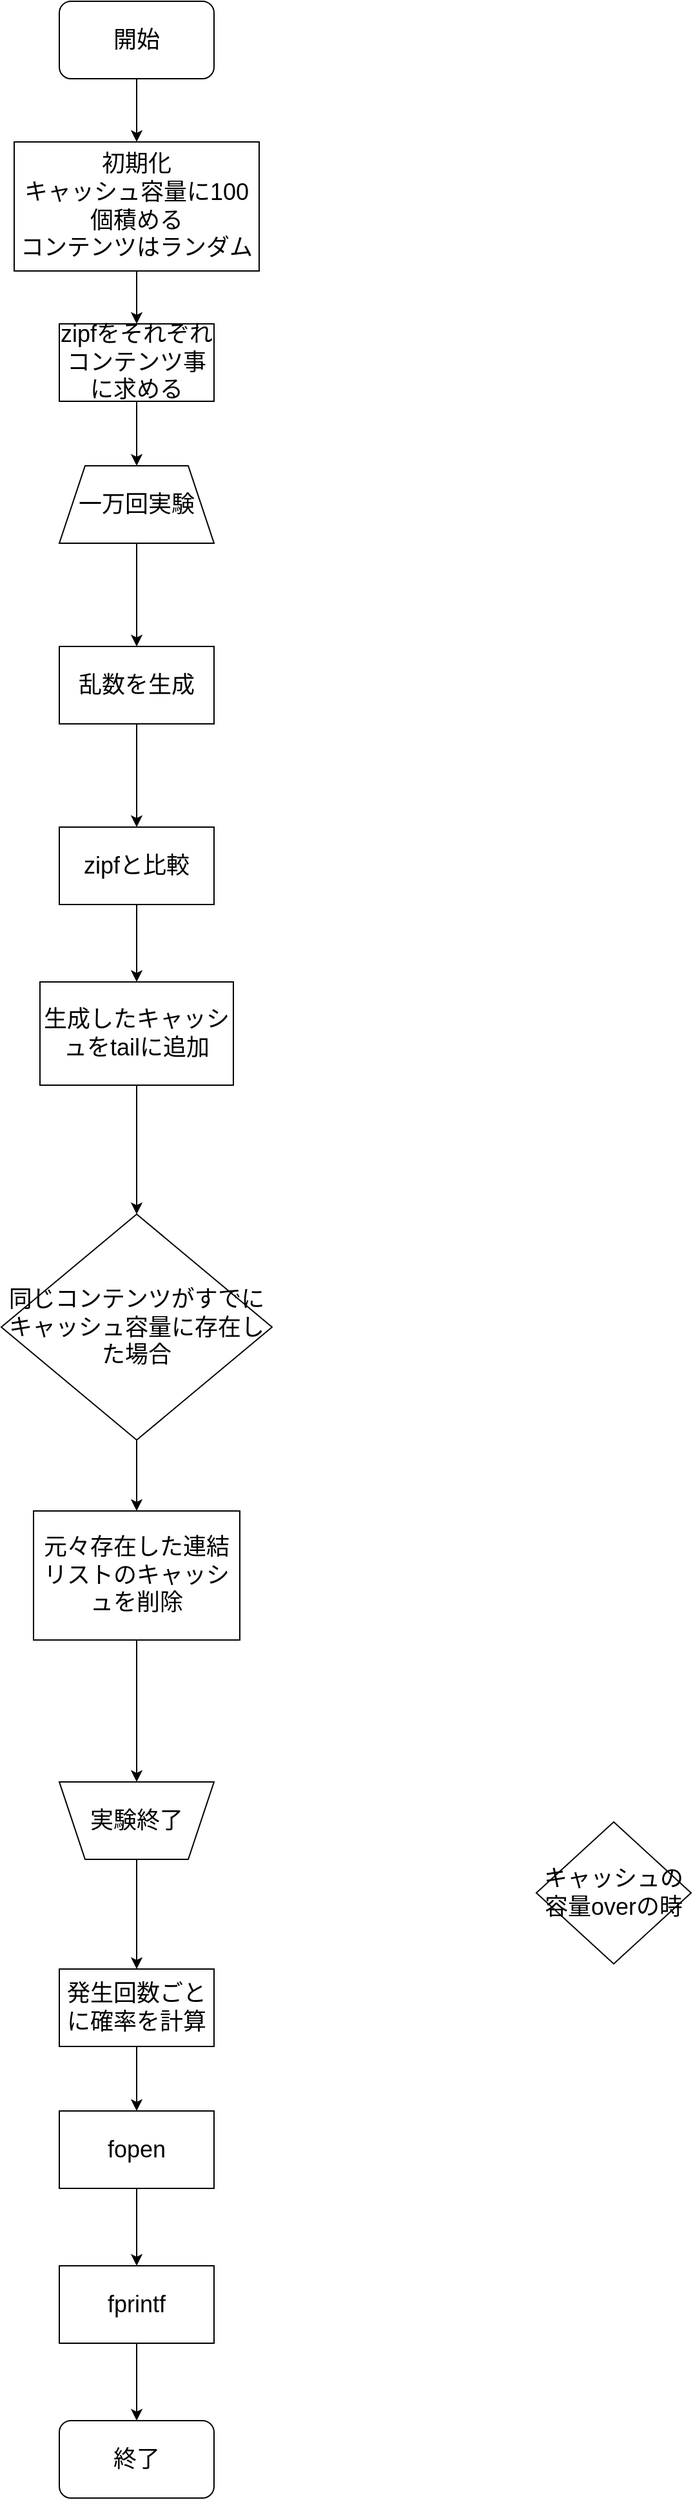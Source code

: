 <mxfile>
    <diagram id="OOjRIk-tJpbBCQ3SPSWM" name="ページ1">
        <mxGraphModel dx="1456" dy="652" grid="1" gridSize="10" guides="1" tooltips="1" connect="1" arrows="1" fold="1" page="1" pageScale="1" pageWidth="827" pageHeight="1169" math="0" shadow="0">
            <root>
                <mxCell id="0"/>
                <mxCell id="1" parent="0"/>
                <mxCell id="2" style="edgeStyle=none;html=1;exitX=0.5;exitY=1;exitDx=0;exitDy=0;entryX=0.5;entryY=0;entryDx=0;entryDy=0;fontSize=14;" parent="1" source="3" target="5" edge="1">
                    <mxGeometry relative="1" as="geometry"/>
                </mxCell>
                <mxCell id="3" value="&lt;font style=&quot;font-size: 18px;&quot;&gt;開始&lt;/font&gt;" style="rounded=1;whiteSpace=wrap;html=1;" parent="1" vertex="1">
                    <mxGeometry x="120" y="40" width="120" height="60" as="geometry"/>
                </mxCell>
                <mxCell id="4" style="edgeStyle=none;html=1;exitX=0.5;exitY=1;exitDx=0;exitDy=0;entryX=0.5;entryY=0;entryDx=0;entryDy=0;fontSize=14;" parent="1" source="5" target="7" edge="1">
                    <mxGeometry relative="1" as="geometry">
                        <mxPoint x="180" y="260" as="targetPoint"/>
                    </mxGeometry>
                </mxCell>
                <mxCell id="5" value="初期化&lt;br&gt;キャッシュ容量に100個積める&lt;br&gt;コンテンツはランダム" style="rounded=0;whiteSpace=wrap;html=1;fontSize=18;" parent="1" vertex="1">
                    <mxGeometry x="85" y="149" width="190" height="100" as="geometry"/>
                </mxCell>
                <mxCell id="29" value="" style="edgeStyle=none;html=1;" parent="1" source="7" target="28" edge="1">
                    <mxGeometry relative="1" as="geometry"/>
                </mxCell>
                <mxCell id="7" value="zipfをそれぞれコンテンツ事に求める" style="rounded=0;whiteSpace=wrap;html=1;fontSize=18;" parent="1" vertex="1">
                    <mxGeometry x="120" y="290" width="120" height="60" as="geometry"/>
                </mxCell>
                <mxCell id="10" value="キャッシュの容量overの時" style="rhombus;whiteSpace=wrap;html=1;fontSize=18;rounded=0;" parent="1" vertex="1">
                    <mxGeometry x="490" y="1451" width="120" height="110" as="geometry"/>
                </mxCell>
                <mxCell id="54" value="" style="edgeStyle=none;html=1;" edge="1" parent="1" source="12" target="47">
                    <mxGeometry relative="1" as="geometry"/>
                </mxCell>
                <mxCell id="12" value="生成したキャッシュをtailに追加" style="whiteSpace=wrap;html=1;fontSize=18;rounded=0;" parent="1" vertex="1">
                    <mxGeometry x="105" y="800" width="150" height="80" as="geometry"/>
                </mxCell>
                <mxCell id="16" style="edgeStyle=none;html=1;exitX=0.5;exitY=1;exitDx=0;exitDy=0;entryX=0.5;entryY=0;entryDx=0;entryDy=0;fontSize=14;" parent="1" source="17" edge="1">
                    <mxGeometry relative="1" as="geometry">
                        <mxPoint x="180" y="1675" as="targetPoint"/>
                    </mxGeometry>
                </mxCell>
                <mxCell id="17" value="発生回数ごとに確率を計算" style="rounded=0;whiteSpace=wrap;html=1;fontSize=18;" parent="1" vertex="1">
                    <mxGeometry x="120" y="1565" width="120" height="60" as="geometry"/>
                </mxCell>
                <mxCell id="18" style="edgeStyle=none;html=1;exitX=0.5;exitY=1;exitDx=0;exitDy=0;entryX=0.5;entryY=0;entryDx=0;entryDy=0;fontSize=14;" parent="1" source="19" edge="1">
                    <mxGeometry relative="1" as="geometry">
                        <mxPoint x="180" y="1795" as="targetPoint"/>
                    </mxGeometry>
                </mxCell>
                <mxCell id="19" value="fopen" style="rounded=0;whiteSpace=wrap;html=1;fontSize=18;" parent="1" vertex="1">
                    <mxGeometry x="120" y="1675" width="120" height="60" as="geometry"/>
                </mxCell>
                <mxCell id="20" style="edgeStyle=none;html=1;exitX=0.5;exitY=1;exitDx=0;exitDy=0;entryX=0.5;entryY=0;entryDx=0;entryDy=0;fontSize=14;" parent="1" source="21" edge="1">
                    <mxGeometry relative="1" as="geometry">
                        <mxPoint x="180" y="1915" as="targetPoint"/>
                    </mxGeometry>
                </mxCell>
                <mxCell id="21" value="fprintf" style="rounded=0;whiteSpace=wrap;html=1;fontSize=18;" parent="1" vertex="1">
                    <mxGeometry x="120" y="1795" width="120" height="60" as="geometry"/>
                </mxCell>
                <mxCell id="22" value="&lt;span style=&quot;font-size: 18px;&quot;&gt;終了&lt;/span&gt;" style="rounded=1;whiteSpace=wrap;html=1;" parent="1" vertex="1">
                    <mxGeometry x="120" y="1915" width="120" height="60" as="geometry"/>
                </mxCell>
                <mxCell id="35" value="" style="edgeStyle=none;html=1;" parent="1" source="28" target="34" edge="1">
                    <mxGeometry relative="1" as="geometry"/>
                </mxCell>
                <mxCell id="28" value="一万回実験" style="shape=trapezoid;perimeter=trapezoidPerimeter;whiteSpace=wrap;html=1;fixedSize=1;fontSize=18;rounded=0;" parent="1" vertex="1">
                    <mxGeometry x="120" y="400" width="120" height="60" as="geometry"/>
                </mxCell>
                <mxCell id="33" value="" style="edgeStyle=none;html=1;" parent="1" source="31" target="17" edge="1">
                    <mxGeometry relative="1" as="geometry"/>
                </mxCell>
                <mxCell id="31" value="実験終了" style="shape=trapezoid;perimeter=trapezoidPerimeter;whiteSpace=wrap;html=1;fixedSize=1;fontSize=18;rounded=0;direction=west;" parent="1" vertex="1">
                    <mxGeometry x="120" y="1420" width="120" height="60" as="geometry"/>
                </mxCell>
                <mxCell id="37" value="" style="edgeStyle=none;html=1;" parent="1" source="34" target="36" edge="1">
                    <mxGeometry relative="1" as="geometry"/>
                </mxCell>
                <mxCell id="34" value="乱数を生成" style="whiteSpace=wrap;html=1;fontSize=18;rounded=0;" parent="1" vertex="1">
                    <mxGeometry x="120" y="540" width="120" height="60" as="geometry"/>
                </mxCell>
                <mxCell id="41" value="" style="edgeStyle=none;html=1;" parent="1" source="36" edge="1">
                    <mxGeometry relative="1" as="geometry">
                        <mxPoint x="180" y="800" as="targetPoint"/>
                    </mxGeometry>
                </mxCell>
                <mxCell id="36" value="zipfと比較" style="whiteSpace=wrap;html=1;fontSize=18;rounded=0;" parent="1" vertex="1">
                    <mxGeometry x="120" y="680" width="120" height="60" as="geometry"/>
                </mxCell>
                <mxCell id="53" value="" style="edgeStyle=none;html=1;" parent="1" source="47" target="52" edge="1">
                    <mxGeometry relative="1" as="geometry"/>
                </mxCell>
                <mxCell id="47" value="同じコンテンツがすでにキャッシュ容量に存在した場合" style="rhombus;whiteSpace=wrap;html=1;fontSize=18;rounded=0;" parent="1" vertex="1">
                    <mxGeometry x="75" y="980" width="210" height="175" as="geometry"/>
                </mxCell>
                <mxCell id="55" value="" style="edgeStyle=none;html=1;" edge="1" parent="1" source="52" target="31">
                    <mxGeometry relative="1" as="geometry"/>
                </mxCell>
                <mxCell id="52" value="元々存在した連結リストのキャッシュを削除" style="whiteSpace=wrap;html=1;fontSize=18;rounded=0;" parent="1" vertex="1">
                    <mxGeometry x="100" y="1210" width="160" height="100" as="geometry"/>
                </mxCell>
            </root>
        </mxGraphModel>
    </diagram>
</mxfile>